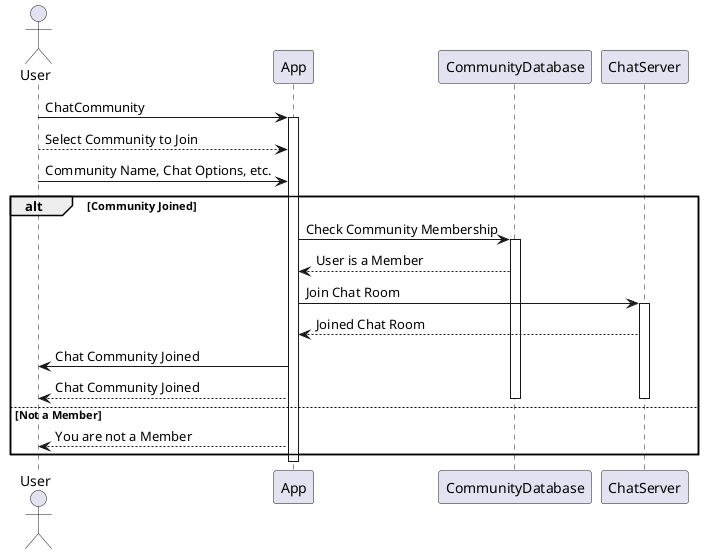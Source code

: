 @startuml ChatCommunitySequence

actor User
User -> App: ChatCommunity
activate App

User --> App: Select Community to Join
User -> App: Community Name, Chat Options, etc.

alt Community Joined
    App -> CommunityDatabase: Check Community Membership
    activate CommunityDatabase
    App <-- CommunityDatabase: User is a Member
    App -> ChatServer: Join Chat Room
    activate ChatServer
    App <-- ChatServer: Joined Chat Room
    App -> User: Chat Community Joined
    User <-- App: Chat Community Joined
    deactivate ChatServer
    deactivate CommunityDatabase
else Not a Member
    App --> User: You are not a Member
end

deactivate App
@enduml